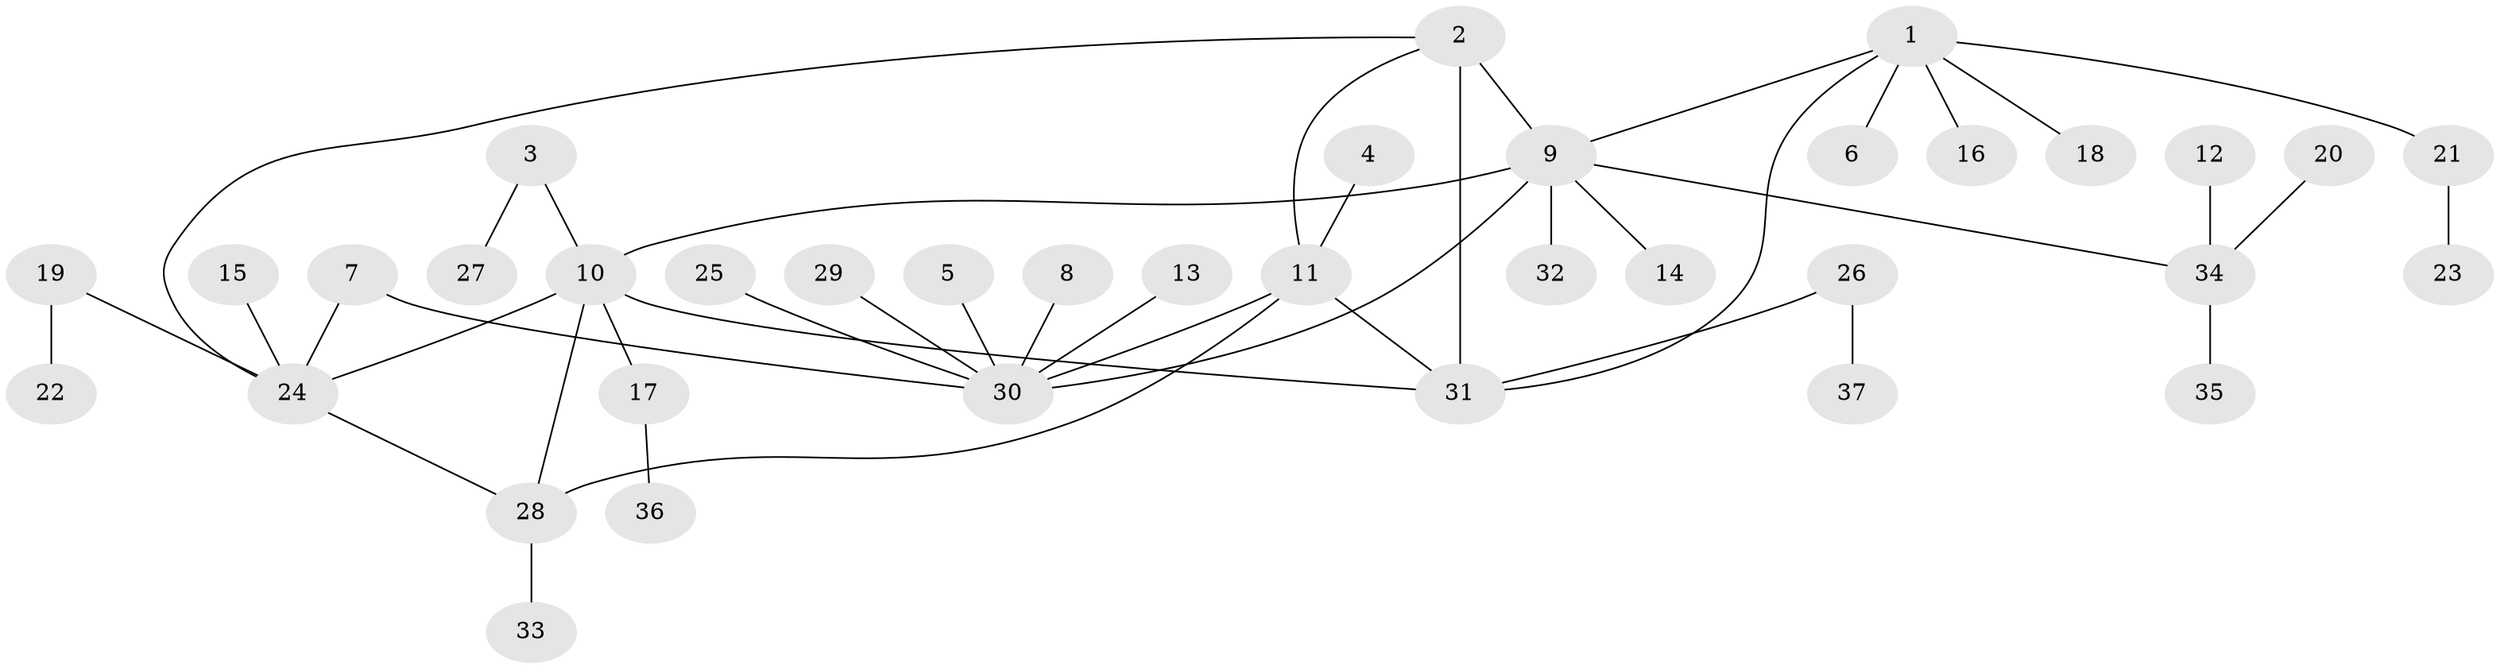 // original degree distribution, {8: 0.019230769230769232, 2: 0.17307692307692307, 6: 0.07692307692307693, 5: 0.057692307692307696, 7: 0.019230769230769232, 9: 0.019230769230769232, 1: 0.5769230769230769, 3: 0.057692307692307696}
// Generated by graph-tools (version 1.1) at 2025/37/03/04/25 23:37:31]
// undirected, 37 vertices, 44 edges
graph export_dot {
  node [color=gray90,style=filled];
  1;
  2;
  3;
  4;
  5;
  6;
  7;
  8;
  9;
  10;
  11;
  12;
  13;
  14;
  15;
  16;
  17;
  18;
  19;
  20;
  21;
  22;
  23;
  24;
  25;
  26;
  27;
  28;
  29;
  30;
  31;
  32;
  33;
  34;
  35;
  36;
  37;
  1 -- 6 [weight=1.0];
  1 -- 9 [weight=1.0];
  1 -- 16 [weight=1.0];
  1 -- 18 [weight=1.0];
  1 -- 21 [weight=1.0];
  1 -- 31 [weight=1.0];
  2 -- 9 [weight=1.0];
  2 -- 11 [weight=1.0];
  2 -- 24 [weight=1.0];
  2 -- 31 [weight=2.0];
  3 -- 10 [weight=1.0];
  3 -- 27 [weight=1.0];
  4 -- 11 [weight=1.0];
  5 -- 30 [weight=1.0];
  7 -- 24 [weight=1.0];
  7 -- 30 [weight=1.0];
  8 -- 30 [weight=1.0];
  9 -- 10 [weight=1.0];
  9 -- 14 [weight=1.0];
  9 -- 30 [weight=1.0];
  9 -- 32 [weight=1.0];
  9 -- 34 [weight=1.0];
  10 -- 17 [weight=1.0];
  10 -- 24 [weight=1.0];
  10 -- 28 [weight=1.0];
  10 -- 31 [weight=1.0];
  11 -- 28 [weight=1.0];
  11 -- 30 [weight=1.0];
  11 -- 31 [weight=1.0];
  12 -- 34 [weight=1.0];
  13 -- 30 [weight=1.0];
  15 -- 24 [weight=1.0];
  17 -- 36 [weight=1.0];
  19 -- 22 [weight=1.0];
  19 -- 24 [weight=1.0];
  20 -- 34 [weight=1.0];
  21 -- 23 [weight=1.0];
  24 -- 28 [weight=1.0];
  25 -- 30 [weight=1.0];
  26 -- 31 [weight=1.0];
  26 -- 37 [weight=1.0];
  28 -- 33 [weight=1.0];
  29 -- 30 [weight=1.0];
  34 -- 35 [weight=1.0];
}
